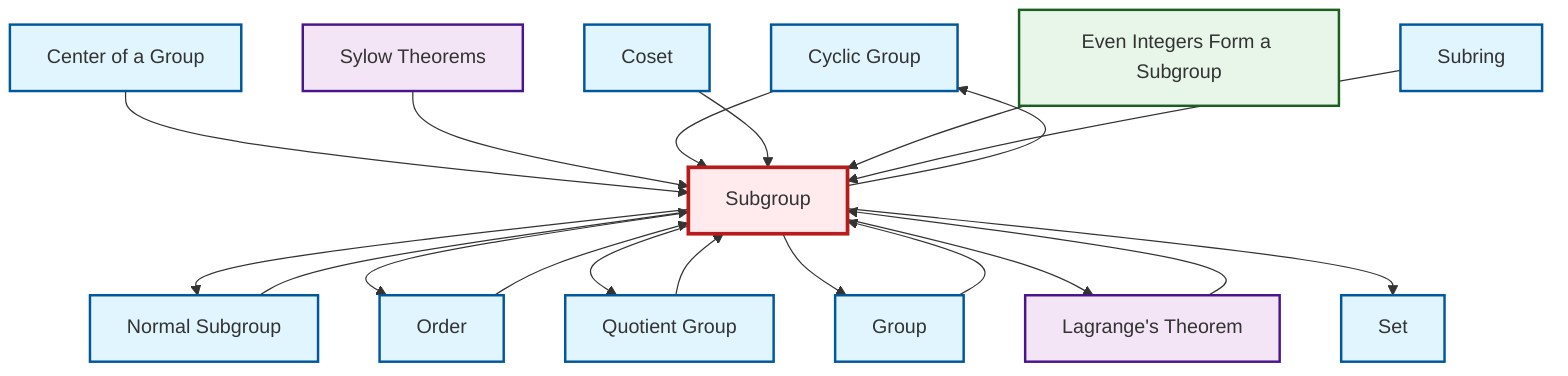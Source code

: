 graph TD
    classDef definition fill:#e1f5fe,stroke:#01579b,stroke-width:2px
    classDef theorem fill:#f3e5f5,stroke:#4a148c,stroke-width:2px
    classDef axiom fill:#fff3e0,stroke:#e65100,stroke-width:2px
    classDef example fill:#e8f5e9,stroke:#1b5e20,stroke-width:2px
    classDef current fill:#ffebee,stroke:#b71c1c,stroke-width:3px
    def-cyclic-group["Cyclic Group"]:::definition
    ex-even-integers-subgroup["Even Integers Form a Subgroup"]:::example
    def-subring["Subring"]:::definition
    def-order["Order"]:::definition
    thm-lagrange["Lagrange's Theorem"]:::theorem
    def-subgroup["Subgroup"]:::definition
    def-set["Set"]:::definition
    def-coset["Coset"]:::definition
    def-normal-subgroup["Normal Subgroup"]:::definition
    def-group["Group"]:::definition
    def-quotient-group["Quotient Group"]:::definition
    def-center-of-group["Center of a Group"]:::definition
    thm-sylow["Sylow Theorems"]:::theorem
    def-subgroup --> def-normal-subgroup
    def-center-of-group --> def-subgroup
    def-subgroup --> def-order
    def-subgroup --> def-quotient-group
    thm-sylow --> def-subgroup
    thm-lagrange --> def-subgroup
    def-cyclic-group --> def-subgroup
    def-subgroup --> def-group
    def-coset --> def-subgroup
    def-subgroup --> thm-lagrange
    def-order --> def-subgroup
    ex-even-integers-subgroup --> def-subgroup
    def-subgroup --> def-cyclic-group
    def-normal-subgroup --> def-subgroup
    def-group --> def-subgroup
    def-subgroup --> def-set
    def-quotient-group --> def-subgroup
    def-subring --> def-subgroup
    class def-subgroup current